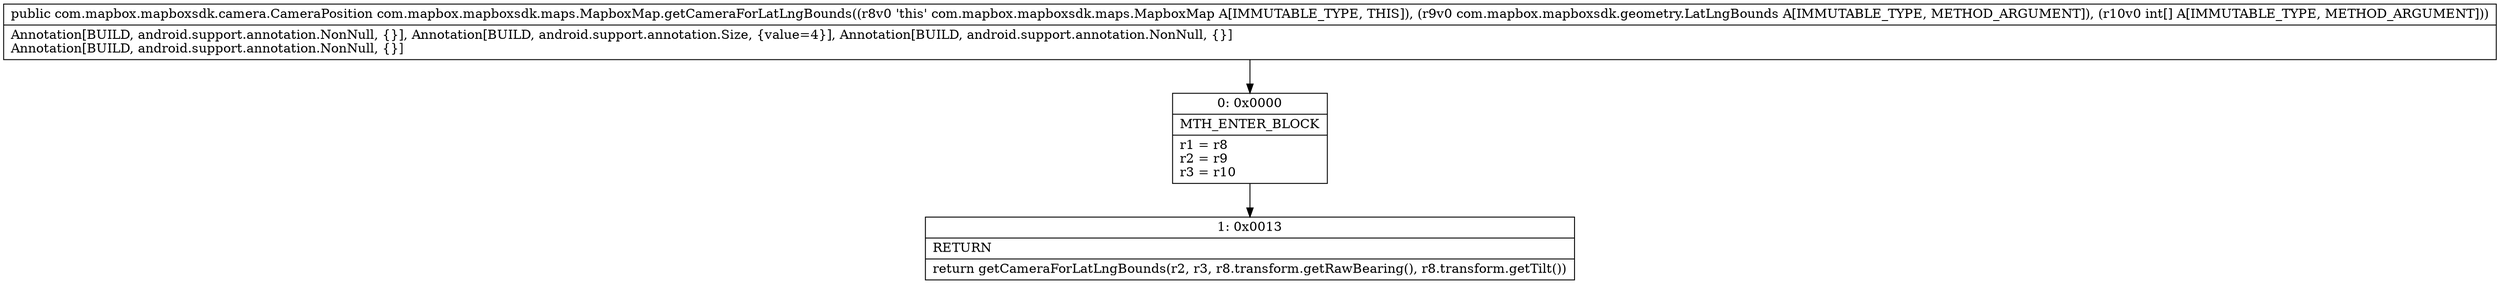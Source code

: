 digraph "CFG forcom.mapbox.mapboxsdk.maps.MapboxMap.getCameraForLatLngBounds(Lcom\/mapbox\/mapboxsdk\/geometry\/LatLngBounds;[I)Lcom\/mapbox\/mapboxsdk\/camera\/CameraPosition;" {
Node_0 [shape=record,label="{0\:\ 0x0000|MTH_ENTER_BLOCK\l|r1 = r8\lr2 = r9\lr3 = r10\l}"];
Node_1 [shape=record,label="{1\:\ 0x0013|RETURN\l|return getCameraForLatLngBounds(r2, r3, r8.transform.getRawBearing(), r8.transform.getTilt())\l}"];
MethodNode[shape=record,label="{public com.mapbox.mapboxsdk.camera.CameraPosition com.mapbox.mapboxsdk.maps.MapboxMap.getCameraForLatLngBounds((r8v0 'this' com.mapbox.mapboxsdk.maps.MapboxMap A[IMMUTABLE_TYPE, THIS]), (r9v0 com.mapbox.mapboxsdk.geometry.LatLngBounds A[IMMUTABLE_TYPE, METHOD_ARGUMENT]), (r10v0 int[] A[IMMUTABLE_TYPE, METHOD_ARGUMENT]))  | Annotation[BUILD, android.support.annotation.NonNull, \{\}], Annotation[BUILD, android.support.annotation.Size, \{value=4\}], Annotation[BUILD, android.support.annotation.NonNull, \{\}]\lAnnotation[BUILD, android.support.annotation.NonNull, \{\}]\l}"];
MethodNode -> Node_0;
Node_0 -> Node_1;
}

